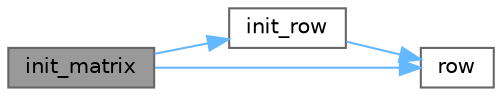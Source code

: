 digraph "init_matrix"
{
 // LATEX_PDF_SIZE
  bgcolor="transparent";
  edge [fontname=Helvetica,fontsize=10,labelfontname=Helvetica,labelfontsize=10];
  node [fontname=Helvetica,fontsize=10,shape=box,height=0.2,width=0.4];
  rankdir="LR";
  Node1 [id="Node000001",label="init_matrix",height=0.2,width=0.4,color="gray40", fillcolor="grey60", style="filled", fontcolor="black",tooltip=" "];
  Node1 -> Node2 [id="edge4_Node000001_Node000002",color="steelblue1",style="solid",tooltip=" "];
  Node2 [id="Node000002",label="init_row",height=0.2,width=0.4,color="grey40", fillcolor="white", style="filled",URL="$init__matrix_8hh.html#a07d004da075af43c6a715d919cd79122",tooltip=" "];
  Node2 -> Node3 [id="edge5_Node000002_Node000003",color="steelblue1",style="solid",tooltip=" "];
  Node3 [id="Node000003",label="row",height=0.2,width=0.4,color="grey40", fillcolor="white", style="filled",URL="$_matrix_base__row_8cpp.html#a64ef8efef59f875033a27e7cbbc879ec",tooltip=" "];
  Node1 -> Node3 [id="edge6_Node000001_Node000003",color="steelblue1",style="solid",tooltip=" "];
}
